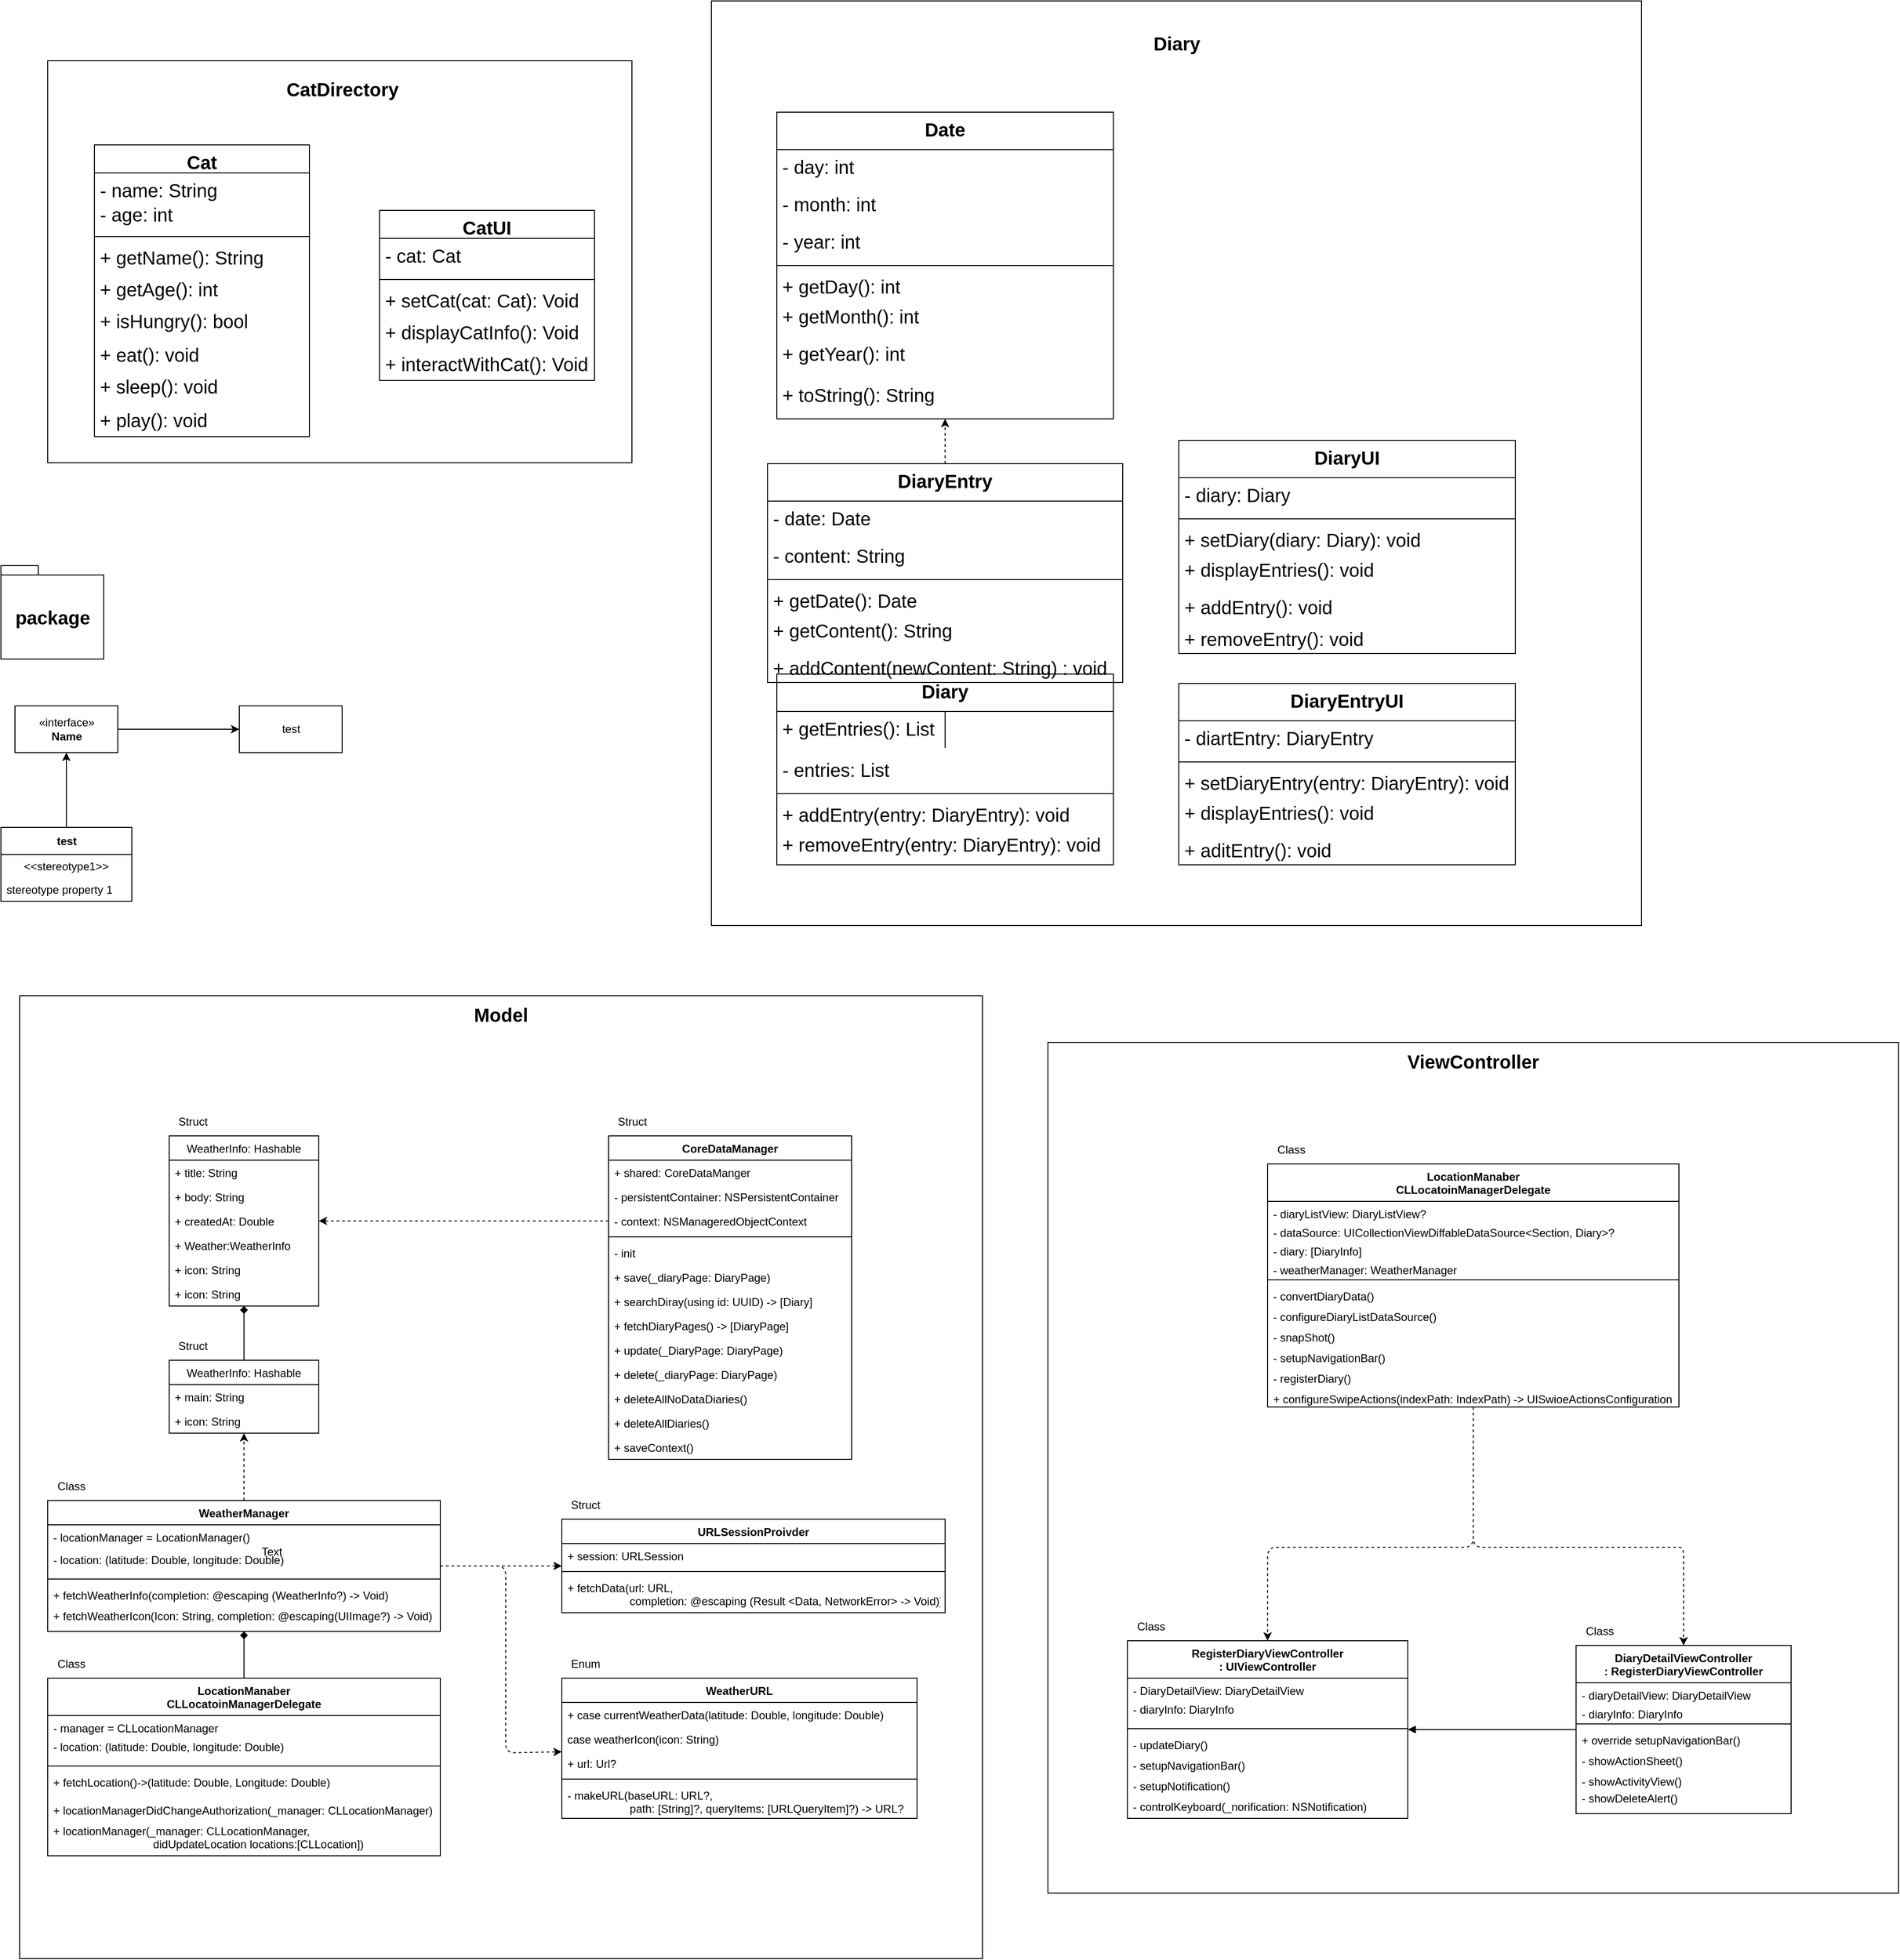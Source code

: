 <mxfile>
    <diagram id="iOxjJp5X3Sz12MZ-F4bf" name="Page-1">
        <mxGraphModel dx="2866" dy="2983" grid="1" gridSize="10" guides="1" tooltips="1" connect="1" arrows="1" fold="1" page="1" pageScale="1" pageWidth="850" pageHeight="1100" math="0" shadow="0">
            <root>
                <mxCell id="0"/>
                <mxCell id="1" parent="0"/>
                <mxCell id="13" style="edgeStyle=none;html=1;entryX=0.5;entryY=1;entryDx=0;entryDy=0;" parent="1" source="2" target="12" edge="1">
                    <mxGeometry relative="1" as="geometry"/>
                </mxCell>
                <mxCell id="2" value="test" style="swimlane;fontStyle=1;align=center;verticalAlign=middle;childLayout=stackLayout;horizontal=1;startSize=29;horizontalStack=0;resizeParent=1;resizeParentMax=0;resizeLast=0;collapsible=0;marginBottom=0;html=1;" parent="1" vertex="1">
                    <mxGeometry x="40" y="-160" width="140" height="79" as="geometry"/>
                </mxCell>
                <mxCell id="3" value="&amp;lt;&amp;lt;stereotype1&amp;gt;&amp;gt;" style="text;html=1;strokeColor=none;fillColor=none;align=center;verticalAlign=middle;spacingLeft=4;spacingRight=4;overflow=hidden;rotatable=0;points=[[0,0.5],[1,0.5]];portConstraint=eastwest;" parent="2" vertex="1">
                    <mxGeometry y="29" width="140" height="25" as="geometry"/>
                </mxCell>
                <mxCell id="4" value="stereotype property 1" style="text;html=1;strokeColor=none;fillColor=none;align=left;verticalAlign=middle;spacingLeft=4;spacingRight=4;overflow=hidden;rotatable=0;points=[[0,0.5],[1,0.5]];portConstraint=eastwest;" parent="2" vertex="1">
                    <mxGeometry y="54" width="140" height="25" as="geometry"/>
                </mxCell>
                <mxCell id="6" value="test" style="html=1;" parent="1" vertex="1">
                    <mxGeometry x="295" y="-290" width="110" height="50" as="geometry"/>
                </mxCell>
                <mxCell id="16" style="edgeStyle=none;html=1;" parent="1" source="12" target="6" edge="1">
                    <mxGeometry relative="1" as="geometry"/>
                </mxCell>
                <mxCell id="12" value="&amp;laquo;interface&amp;raquo;&lt;br&gt;&lt;b&gt;Name&lt;/b&gt;" style="html=1;" parent="1" vertex="1">
                    <mxGeometry x="55" y="-290" width="110" height="50" as="geometry"/>
                </mxCell>
                <mxCell id="154" value="package" style="shape=folder;fontStyle=1;spacingTop=10;tabWidth=40;tabHeight=10;tabPosition=left;html=1;fontSize=20;" vertex="1" parent="1">
                    <mxGeometry x="40" y="-440" width="110" height="100" as="geometry"/>
                </mxCell>
                <mxCell id="197" value="" style="group" vertex="1" connectable="0" parent="1">
                    <mxGeometry x="90" y="-980" width="625" height="430" as="geometry"/>
                </mxCell>
                <mxCell id="151" value="" style="rounded=0;whiteSpace=wrap;html=1;" vertex="1" parent="197">
                    <mxGeometry width="625" height="430" as="geometry"/>
                </mxCell>
                <mxCell id="130" value="Cat" style="swimlane;fontStyle=1;align=center;verticalAlign=top;childLayout=stackLayout;horizontal=1;startSize=30;horizontalStack=0;resizeParent=1;resizeParentMax=0;resizeLast=0;collapsible=1;marginBottom=0;fontSize=20;" parent="197" vertex="1">
                    <mxGeometry x="50" y="90" width="230" height="312" as="geometry"/>
                </mxCell>
                <mxCell id="131" value="- name: String" style="text;strokeColor=none;fillColor=none;align=left;verticalAlign=top;spacingLeft=4;spacingRight=4;overflow=hidden;rotatable=0;points=[[0,0.5],[1,0.5]];portConstraint=eastwest;fontSize=20;" parent="130" vertex="1">
                    <mxGeometry y="30" width="230" height="26" as="geometry"/>
                </mxCell>
                <mxCell id="134" value="- age: int" style="text;strokeColor=none;fillColor=none;align=left;verticalAlign=top;spacingLeft=4;spacingRight=4;overflow=hidden;rotatable=0;points=[[0,0.5],[1,0.5]];portConstraint=eastwest;fontSize=20;" parent="130" vertex="1">
                    <mxGeometry y="56" width="230" height="38" as="geometry"/>
                </mxCell>
                <mxCell id="132" value="" style="line;strokeWidth=1;fillColor=none;align=left;verticalAlign=middle;spacingTop=-1;spacingLeft=3;spacingRight=3;rotatable=0;labelPosition=right;points=[];portConstraint=eastwest;strokeColor=inherit;fontSize=20;" parent="130" vertex="1">
                    <mxGeometry y="94" width="230" height="8" as="geometry"/>
                </mxCell>
                <mxCell id="138" value="+ getName(): String" style="text;strokeColor=none;fillColor=none;align=left;verticalAlign=top;spacingLeft=4;spacingRight=4;overflow=hidden;rotatable=0;points=[[0,0.5],[1,0.5]];portConstraint=eastwest;fontSize=20;" vertex="1" parent="130">
                    <mxGeometry y="102" width="230" height="34" as="geometry"/>
                </mxCell>
                <mxCell id="137" value="+ getAge(): int" style="text;strokeColor=none;fillColor=none;align=left;verticalAlign=top;spacingLeft=4;spacingRight=4;overflow=hidden;rotatable=0;points=[[0,0.5],[1,0.5]];portConstraint=eastwest;fontSize=20;" vertex="1" parent="130">
                    <mxGeometry y="136" width="230" height="34" as="geometry"/>
                </mxCell>
                <mxCell id="136" value="+ isHungry(): bool" style="text;strokeColor=none;fillColor=none;align=left;verticalAlign=top;spacingLeft=4;spacingRight=4;overflow=hidden;rotatable=0;points=[[0,0.5],[1,0.5]];portConstraint=eastwest;fontSize=20;" parent="130" vertex="1">
                    <mxGeometry y="170" width="230" height="36" as="geometry"/>
                </mxCell>
                <mxCell id="133" value="+ eat(): void" style="text;strokeColor=none;fillColor=none;align=left;verticalAlign=top;spacingLeft=4;spacingRight=4;overflow=hidden;rotatable=0;points=[[0,0.5],[1,0.5]];portConstraint=eastwest;fontSize=20;" parent="130" vertex="1">
                    <mxGeometry y="206" width="230" height="34" as="geometry"/>
                </mxCell>
                <mxCell id="140" value="+ sleep(): void" style="text;strokeColor=none;fillColor=none;align=left;verticalAlign=top;spacingLeft=4;spacingRight=4;overflow=hidden;rotatable=0;points=[[0,0.5],[1,0.5]];portConstraint=eastwest;fontSize=20;" vertex="1" parent="130">
                    <mxGeometry y="240" width="230" height="36" as="geometry"/>
                </mxCell>
                <mxCell id="139" value="+ play(): void" style="text;strokeColor=none;fillColor=none;align=left;verticalAlign=top;spacingLeft=4;spacingRight=4;overflow=hidden;rotatable=0;points=[[0,0.5],[1,0.5]];portConstraint=eastwest;fontSize=20;" vertex="1" parent="130">
                    <mxGeometry y="276" width="230" height="36" as="geometry"/>
                </mxCell>
                <mxCell id="141" value="CatUI" style="swimlane;fontStyle=1;align=center;verticalAlign=top;childLayout=stackLayout;horizontal=1;startSize=30;horizontalStack=0;resizeParent=1;resizeParentMax=0;resizeLast=0;collapsible=1;marginBottom=0;fontSize=20;" vertex="1" parent="197">
                    <mxGeometry x="355" y="160" width="230" height="182" as="geometry"/>
                </mxCell>
                <mxCell id="142" value="- cat: Cat" style="text;strokeColor=none;fillColor=none;align=left;verticalAlign=top;spacingLeft=4;spacingRight=4;overflow=hidden;rotatable=0;points=[[0,0.5],[1,0.5]];portConstraint=eastwest;fontSize=20;" vertex="1" parent="141">
                    <mxGeometry y="30" width="230" height="40" as="geometry"/>
                </mxCell>
                <mxCell id="144" value="" style="line;strokeWidth=1;fillColor=none;align=left;verticalAlign=middle;spacingTop=-1;spacingLeft=3;spacingRight=3;rotatable=0;labelPosition=right;points=[];portConstraint=eastwest;strokeColor=inherit;fontSize=20;" vertex="1" parent="141">
                    <mxGeometry y="70" width="230" height="8" as="geometry"/>
                </mxCell>
                <mxCell id="145" value="+ setCat(cat: Cat): Void" style="text;strokeColor=none;fillColor=none;align=left;verticalAlign=top;spacingLeft=4;spacingRight=4;overflow=hidden;rotatable=0;points=[[0,0.5],[1,0.5]];portConstraint=eastwest;fontSize=20;" vertex="1" parent="141">
                    <mxGeometry y="78" width="230" height="34" as="geometry"/>
                </mxCell>
                <mxCell id="146" value="+ displayCatInfo(): Void" style="text;strokeColor=none;fillColor=none;align=left;verticalAlign=top;spacingLeft=4;spacingRight=4;overflow=hidden;rotatable=0;points=[[0,0.5],[1,0.5]];portConstraint=eastwest;fontSize=20;" vertex="1" parent="141">
                    <mxGeometry y="112" width="230" height="34" as="geometry"/>
                </mxCell>
                <mxCell id="147" value="+ interactWithCat(): Void" style="text;strokeColor=none;fillColor=none;align=left;verticalAlign=top;spacingLeft=4;spacingRight=4;overflow=hidden;rotatable=0;points=[[0,0.5],[1,0.5]];portConstraint=eastwest;fontSize=20;" vertex="1" parent="141">
                    <mxGeometry y="146" width="230" height="36" as="geometry"/>
                </mxCell>
                <mxCell id="152" value="CatDirectory" style="text;html=1;strokeColor=none;fillColor=none;align=center;verticalAlign=middle;whiteSpace=wrap;rounded=0;fontSize=20;fontStyle=1" vertex="1" parent="197">
                    <mxGeometry x="248.75" y="10" width="132.5" height="40" as="geometry"/>
                </mxCell>
                <mxCell id="198" value="" style="group" vertex="1" connectable="0" parent="1">
                    <mxGeometry x="800" y="-1044" width="995" height="989" as="geometry"/>
                </mxCell>
                <mxCell id="153" value="" style="rounded=0;whiteSpace=wrap;html=1;fontSize=20;" vertex="1" parent="198">
                    <mxGeometry width="995" height="989" as="geometry"/>
                </mxCell>
                <mxCell id="194" style="edgeStyle=none;html=1;fontSize=20;endArrow=diamondThin;endFill=1;" edge="1" parent="198" target="161">
                    <mxGeometry relative="1" as="geometry">
                        <mxPoint x="250" y="799" as="sourcePoint"/>
                    </mxGeometry>
                </mxCell>
                <mxCell id="155" value="Diary" style="swimlane;fontStyle=1;align=center;verticalAlign=top;childLayout=stackLayout;horizontal=1;startSize=40;horizontalStack=0;resizeParent=1;resizeParentMax=0;resizeLast=0;collapsible=1;marginBottom=0;fontSize=20;" vertex="1" parent="198">
                    <mxGeometry x="70" y="720" width="360" height="204" as="geometry"/>
                </mxCell>
                <mxCell id="158" value="+ getEntries(): List" style="text;strokeColor=none;fillColor=none;align=left;verticalAlign=top;spacingLeft=4;spacingRight=4;overflow=hidden;rotatable=0;points=[[0,0.5],[1,0.5]];portConstraint=eastwest;fontSize=20;" vertex="1" parent="155">
                    <mxGeometry y="40" width="360" height="44" as="geometry"/>
                </mxCell>
                <mxCell id="156" value="- entries: List" style="text;strokeColor=none;fillColor=none;align=left;verticalAlign=top;spacingLeft=4;spacingRight=4;overflow=hidden;rotatable=0;points=[[0,0.5],[1,0.5]];portConstraint=eastwest;fontSize=20;" vertex="1" parent="155">
                    <mxGeometry y="84" width="360" height="40" as="geometry"/>
                </mxCell>
                <mxCell id="157" value="" style="line;strokeWidth=1;fillColor=none;align=left;verticalAlign=middle;spacingTop=-1;spacingLeft=3;spacingRight=3;rotatable=0;labelPosition=right;points=[];portConstraint=eastwest;strokeColor=inherit;fontSize=20;" vertex="1" parent="155">
                    <mxGeometry y="124" width="360" height="8" as="geometry"/>
                </mxCell>
                <mxCell id="160" value="+ addEntry(entry: DiaryEntry): void" style="text;strokeColor=none;fillColor=none;align=left;verticalAlign=top;spacingLeft=4;spacingRight=4;overflow=hidden;rotatable=0;points=[[0,0.5],[1,0.5]];portConstraint=eastwest;fontSize=20;" vertex="1" parent="155">
                    <mxGeometry y="132" width="360" height="32" as="geometry"/>
                </mxCell>
                <mxCell id="159" value="+ removeEntry(entry: DiaryEntry): void" style="text;strokeColor=none;fillColor=none;align=left;verticalAlign=top;spacingLeft=4;spacingRight=4;overflow=hidden;rotatable=0;points=[[0,0.5],[1,0.5]];portConstraint=eastwest;fontSize=20;" vertex="1" parent="155">
                    <mxGeometry y="164" width="360" height="40" as="geometry"/>
                </mxCell>
                <mxCell id="161" value="DiaryEntry" style="swimlane;fontStyle=1;align=center;verticalAlign=top;childLayout=stackLayout;horizontal=1;startSize=40;horizontalStack=0;resizeParent=1;resizeParentMax=0;resizeLast=0;collapsible=1;marginBottom=0;fontSize=20;" vertex="1" parent="198">
                    <mxGeometry x="60" y="495" width="380" height="234" as="geometry"/>
                </mxCell>
                <mxCell id="162" value="- date: Date" style="text;strokeColor=none;fillColor=none;align=left;verticalAlign=top;spacingLeft=4;spacingRight=4;overflow=hidden;rotatable=0;points=[[0,0.5],[1,0.5]];portConstraint=eastwest;fontSize=20;" vertex="1" parent="161">
                    <mxGeometry y="40" width="380" height="40" as="geometry"/>
                </mxCell>
                <mxCell id="167" value="- content: String" style="text;strokeColor=none;fillColor=none;align=left;verticalAlign=top;spacingLeft=4;spacingRight=4;overflow=hidden;rotatable=0;points=[[0,0.5],[1,0.5]];portConstraint=eastwest;fontSize=20;" vertex="1" parent="161">
                    <mxGeometry y="80" width="380" height="40" as="geometry"/>
                </mxCell>
                <mxCell id="163" value="" style="line;strokeWidth=1;fillColor=none;align=left;verticalAlign=middle;spacingTop=-1;spacingLeft=3;spacingRight=3;rotatable=0;labelPosition=right;points=[];portConstraint=eastwest;strokeColor=inherit;fontSize=20;" vertex="1" parent="161">
                    <mxGeometry y="120" width="380" height="8" as="geometry"/>
                </mxCell>
                <mxCell id="164" value="+ getDate(): Date" style="text;strokeColor=none;fillColor=none;align=left;verticalAlign=top;spacingLeft=4;spacingRight=4;overflow=hidden;rotatable=0;points=[[0,0.5],[1,0.5]];portConstraint=eastwest;fontSize=20;" vertex="1" parent="161">
                    <mxGeometry y="128" width="380" height="32" as="geometry"/>
                </mxCell>
                <mxCell id="165" value="+ getContent(): String" style="text;strokeColor=none;fillColor=none;align=left;verticalAlign=top;spacingLeft=4;spacingRight=4;overflow=hidden;rotatable=0;points=[[0,0.5],[1,0.5]];portConstraint=eastwest;fontSize=20;" vertex="1" parent="161">
                    <mxGeometry y="160" width="380" height="40" as="geometry"/>
                </mxCell>
                <mxCell id="166" value="+ addContent(newContent: String) : void" style="text;strokeColor=none;fillColor=none;align=left;verticalAlign=top;spacingLeft=4;spacingRight=4;overflow=hidden;rotatable=0;points=[[0,0.5],[1,0.5]];portConstraint=eastwest;fontSize=20;" vertex="1" parent="161">
                    <mxGeometry y="200" width="380" height="34" as="geometry"/>
                </mxCell>
                <mxCell id="168" value="DiaryUI" style="swimlane;fontStyle=1;align=center;verticalAlign=top;childLayout=stackLayout;horizontal=1;startSize=40;horizontalStack=0;resizeParent=1;resizeParentMax=0;resizeLast=0;collapsible=1;marginBottom=0;fontSize=20;" vertex="1" parent="198">
                    <mxGeometry x="500" y="470" width="360" height="228" as="geometry"/>
                </mxCell>
                <mxCell id="169" value="- diary: Diary" style="text;strokeColor=none;fillColor=none;align=left;verticalAlign=top;spacingLeft=4;spacingRight=4;overflow=hidden;rotatable=0;points=[[0,0.5],[1,0.5]];portConstraint=eastwest;fontSize=20;" vertex="1" parent="168">
                    <mxGeometry y="40" width="360" height="40" as="geometry"/>
                </mxCell>
                <mxCell id="170" value="" style="line;strokeWidth=1;fillColor=none;align=left;verticalAlign=middle;spacingTop=-1;spacingLeft=3;spacingRight=3;rotatable=0;labelPosition=right;points=[];portConstraint=eastwest;strokeColor=inherit;fontSize=20;" vertex="1" parent="168">
                    <mxGeometry y="80" width="360" height="8" as="geometry"/>
                </mxCell>
                <mxCell id="171" value="+ setDiary(diary: Diary): void" style="text;strokeColor=none;fillColor=none;align=left;verticalAlign=top;spacingLeft=4;spacingRight=4;overflow=hidden;rotatable=0;points=[[0,0.5],[1,0.5]];portConstraint=eastwest;fontSize=20;" vertex="1" parent="168">
                    <mxGeometry y="88" width="360" height="32" as="geometry"/>
                </mxCell>
                <mxCell id="172" value="+ displayEntries(): void" style="text;strokeColor=none;fillColor=none;align=left;verticalAlign=top;spacingLeft=4;spacingRight=4;overflow=hidden;rotatable=0;points=[[0,0.5],[1,0.5]];portConstraint=eastwest;fontSize=20;" vertex="1" parent="168">
                    <mxGeometry y="120" width="360" height="40" as="geometry"/>
                </mxCell>
                <mxCell id="173" value="+ addEntry(): void" style="text;strokeColor=none;fillColor=none;align=left;verticalAlign=top;spacingLeft=4;spacingRight=4;overflow=hidden;rotatable=0;points=[[0,0.5],[1,0.5]];portConstraint=eastwest;fontSize=20;" vertex="1" parent="168">
                    <mxGeometry y="160" width="360" height="34" as="geometry"/>
                </mxCell>
                <mxCell id="175" value="+ removeEntry(): void" style="text;strokeColor=none;fillColor=none;align=left;verticalAlign=top;spacingLeft=4;spacingRight=4;overflow=hidden;rotatable=0;points=[[0,0.5],[1,0.5]];portConstraint=eastwest;fontSize=20;" vertex="1" parent="168">
                    <mxGeometry y="194" width="360" height="34" as="geometry"/>
                </mxCell>
                <mxCell id="176" value="DiaryEntryUI" style="swimlane;fontStyle=1;align=center;verticalAlign=top;childLayout=stackLayout;horizontal=1;startSize=40;horizontalStack=0;resizeParent=1;resizeParentMax=0;resizeLast=0;collapsible=1;marginBottom=0;fontSize=20;" vertex="1" parent="198">
                    <mxGeometry x="500" y="730" width="360" height="194" as="geometry"/>
                </mxCell>
                <mxCell id="177" value="- diartEntry: DiaryEntry" style="text;strokeColor=none;fillColor=none;align=left;verticalAlign=top;spacingLeft=4;spacingRight=4;overflow=hidden;rotatable=0;points=[[0,0.5],[1,0.5]];portConstraint=eastwest;fontSize=20;" vertex="1" parent="176">
                    <mxGeometry y="40" width="360" height="40" as="geometry"/>
                </mxCell>
                <mxCell id="178" value="" style="line;strokeWidth=1;fillColor=none;align=left;verticalAlign=middle;spacingTop=-1;spacingLeft=3;spacingRight=3;rotatable=0;labelPosition=right;points=[];portConstraint=eastwest;strokeColor=inherit;fontSize=20;" vertex="1" parent="176">
                    <mxGeometry y="80" width="360" height="8" as="geometry"/>
                </mxCell>
                <mxCell id="179" value="+ setDiaryEntry(entry: DiaryEntry): void" style="text;strokeColor=none;fillColor=none;align=left;verticalAlign=top;spacingLeft=4;spacingRight=4;overflow=hidden;rotatable=0;points=[[0,0.5],[1,0.5]];portConstraint=eastwest;fontSize=20;" vertex="1" parent="176">
                    <mxGeometry y="88" width="360" height="32" as="geometry"/>
                </mxCell>
                <mxCell id="180" value="+ displayEntries(): void" style="text;strokeColor=none;fillColor=none;align=left;verticalAlign=top;spacingLeft=4;spacingRight=4;overflow=hidden;rotatable=0;points=[[0,0.5],[1,0.5]];portConstraint=eastwest;fontSize=20;" vertex="1" parent="176">
                    <mxGeometry y="120" width="360" height="40" as="geometry"/>
                </mxCell>
                <mxCell id="181" value="+ aditEntry(): void" style="text;strokeColor=none;fillColor=none;align=left;verticalAlign=top;spacingLeft=4;spacingRight=4;overflow=hidden;rotatable=0;points=[[0,0.5],[1,0.5]];portConstraint=eastwest;fontSize=20;" vertex="1" parent="176">
                    <mxGeometry y="160" width="360" height="34" as="geometry"/>
                </mxCell>
                <mxCell id="183" value="Date" style="swimlane;fontStyle=1;align=center;verticalAlign=top;childLayout=stackLayout;horizontal=1;startSize=40;horizontalStack=0;resizeParent=1;resizeParentMax=0;resizeLast=0;collapsible=1;marginBottom=0;fontSize=20;" vertex="1" parent="198">
                    <mxGeometry x="70" y="119" width="360" height="328" as="geometry"/>
                </mxCell>
                <mxCell id="190" value="- day: int" style="text;strokeColor=none;fillColor=none;align=left;verticalAlign=top;spacingLeft=4;spacingRight=4;overflow=hidden;rotatable=0;points=[[0,0.5],[1,0.5]];portConstraint=eastwest;fontSize=20;" vertex="1" parent="183">
                    <mxGeometry y="40" width="360" height="40" as="geometry"/>
                </mxCell>
                <mxCell id="189" value="- month: int" style="text;strokeColor=none;fillColor=none;align=left;verticalAlign=top;spacingLeft=4;spacingRight=4;overflow=hidden;rotatable=0;points=[[0,0.5],[1,0.5]];portConstraint=eastwest;fontSize=20;" vertex="1" parent="183">
                    <mxGeometry y="80" width="360" height="40" as="geometry"/>
                </mxCell>
                <mxCell id="184" value="- year: int" style="text;strokeColor=none;fillColor=none;align=left;verticalAlign=top;spacingLeft=4;spacingRight=4;overflow=hidden;rotatable=0;points=[[0,0.5],[1,0.5]];portConstraint=eastwest;fontSize=20;" vertex="1" parent="183">
                    <mxGeometry y="120" width="360" height="40" as="geometry"/>
                </mxCell>
                <mxCell id="185" value="" style="line;strokeWidth=1;fillColor=none;align=left;verticalAlign=middle;spacingTop=-1;spacingLeft=3;spacingRight=3;rotatable=0;labelPosition=right;points=[];portConstraint=eastwest;strokeColor=inherit;fontSize=20;" vertex="1" parent="183">
                    <mxGeometry y="160" width="360" height="8" as="geometry"/>
                </mxCell>
                <mxCell id="186" value="+ getDay(): int" style="text;strokeColor=none;fillColor=none;align=left;verticalAlign=top;spacingLeft=4;spacingRight=4;overflow=hidden;rotatable=0;points=[[0,0.5],[1,0.5]];portConstraint=eastwest;fontSize=20;" vertex="1" parent="183">
                    <mxGeometry y="168" width="360" height="32" as="geometry"/>
                </mxCell>
                <mxCell id="187" value="+ getMonth(): int" style="text;strokeColor=none;fillColor=none;align=left;verticalAlign=top;spacingLeft=4;spacingRight=4;overflow=hidden;rotatable=0;points=[[0,0.5],[1,0.5]];portConstraint=eastwest;fontSize=20;" vertex="1" parent="183">
                    <mxGeometry y="200" width="360" height="40" as="geometry"/>
                </mxCell>
                <mxCell id="188" value="+ getYear(): int" style="text;strokeColor=none;fillColor=none;align=left;verticalAlign=top;spacingLeft=4;spacingRight=4;overflow=hidden;rotatable=0;points=[[0,0.5],[1,0.5]];portConstraint=eastwest;fontSize=20;" vertex="1" parent="183">
                    <mxGeometry y="240" width="360" height="44" as="geometry"/>
                </mxCell>
                <mxCell id="191" value="+ toString(): String" style="text;strokeColor=none;fillColor=none;align=left;verticalAlign=top;spacingLeft=4;spacingRight=4;overflow=hidden;rotatable=0;points=[[0,0.5],[1,0.5]];portConstraint=eastwest;fontSize=20;" vertex="1" parent="183">
                    <mxGeometry y="284" width="360" height="44" as="geometry"/>
                </mxCell>
                <mxCell id="195" style="edgeStyle=none;html=1;fontSize=20;dashed=1;" edge="1" parent="198" source="161" target="183">
                    <mxGeometry relative="1" as="geometry"/>
                </mxCell>
                <mxCell id="196" value="Diary" style="text;html=1;strokeColor=none;fillColor=none;align=center;verticalAlign=middle;whiteSpace=wrap;rounded=0;fontSize=20;fontStyle=1" vertex="1" parent="198">
                    <mxGeometry x="467.5" y="30" width="60" height="30" as="geometry"/>
                </mxCell>
                <mxCell id="199" value="" style="group" vertex="1" connectable="0" parent="1">
                    <mxGeometry x="1160" y="70" width="910" height="910" as="geometry"/>
                </mxCell>
                <mxCell id="128" value="" style="whiteSpace=wrap;html=1;aspect=fixed;fontSize=20;" parent="199" vertex="1">
                    <mxGeometry width="910" height="910" as="geometry"/>
                </mxCell>
                <mxCell id="84" value="LocationManaber&#10;CLLocatoinManagerDelegate" style="swimlane;fontStyle=1;align=center;verticalAlign=top;childLayout=stackLayout;horizontal=1;startSize=40;horizontalStack=0;resizeParent=1;resizeParentMax=0;resizeLast=0;collapsible=1;marginBottom=0;" parent="199" vertex="1">
                    <mxGeometry x="235" y="130" width="440" height="260" as="geometry"/>
                </mxCell>
                <mxCell id="85" value="- diaryListView: DiaryListView?" style="text;strokeColor=none;fillColor=none;align=left;verticalAlign=top;spacingLeft=4;spacingRight=4;overflow=hidden;rotatable=0;points=[[0,0.5],[1,0.5]];portConstraint=eastwest;" parent="84" vertex="1">
                    <mxGeometry y="40" width="440" height="20" as="geometry"/>
                </mxCell>
                <mxCell id="86" value="- dataSource: UICollectionViewDiffableDataSource&lt;Section, Diary&gt;?" style="text;strokeColor=none;fillColor=none;align=left;verticalAlign=top;spacingLeft=4;spacingRight=4;overflow=hidden;rotatable=0;points=[[0,0.5],[1,0.5]];portConstraint=eastwest;" parent="84" vertex="1">
                    <mxGeometry y="60" width="440" height="20" as="geometry"/>
                </mxCell>
                <mxCell id="91" value="- diary: [DiaryInfo]" style="text;strokeColor=none;fillColor=none;align=left;verticalAlign=top;spacingLeft=4;spacingRight=4;overflow=hidden;rotatable=0;points=[[0,0.5],[1,0.5]];portConstraint=eastwest;" parent="84" vertex="1">
                    <mxGeometry y="80" width="440" height="20" as="geometry"/>
                </mxCell>
                <mxCell id="92" value="- weatherManager: WeatherManager" style="text;strokeColor=none;fillColor=none;align=left;verticalAlign=top;spacingLeft=4;spacingRight=4;overflow=hidden;rotatable=0;points=[[0,0.5],[1,0.5]];portConstraint=eastwest;" parent="84" vertex="1">
                    <mxGeometry y="100" width="440" height="20" as="geometry"/>
                </mxCell>
                <mxCell id="87" value="" style="line;strokeWidth=1;fillColor=none;align=left;verticalAlign=middle;spacingTop=-1;spacingLeft=3;spacingRight=3;rotatable=0;labelPosition=right;points=[];portConstraint=eastwest;strokeColor=inherit;" parent="84" vertex="1">
                    <mxGeometry y="120" width="440" height="8" as="geometry"/>
                </mxCell>
                <mxCell id="88" value="- convertDiaryData()" style="text;strokeColor=none;fillColor=none;align=left;verticalAlign=top;spacingLeft=4;spacingRight=4;overflow=hidden;rotatable=0;points=[[0,0.5],[1,0.5]];portConstraint=eastwest;" parent="84" vertex="1">
                    <mxGeometry y="128" width="440" height="22" as="geometry"/>
                </mxCell>
                <mxCell id="93" value="- configureDiaryListDataSource()" style="text;strokeColor=none;fillColor=none;align=left;verticalAlign=top;spacingLeft=4;spacingRight=4;overflow=hidden;rotatable=0;points=[[0,0.5],[1,0.5]];portConstraint=eastwest;" parent="84" vertex="1">
                    <mxGeometry y="150" width="440" height="22" as="geometry"/>
                </mxCell>
                <mxCell id="95" value="- snapShot()" style="text;strokeColor=none;fillColor=none;align=left;verticalAlign=top;spacingLeft=4;spacingRight=4;overflow=hidden;rotatable=0;points=[[0,0.5],[1,0.5]];portConstraint=eastwest;" parent="84" vertex="1">
                    <mxGeometry y="172" width="440" height="22" as="geometry"/>
                </mxCell>
                <mxCell id="96" value="- setupNavigationBar()" style="text;strokeColor=none;fillColor=none;align=left;verticalAlign=top;spacingLeft=4;spacingRight=4;overflow=hidden;rotatable=0;points=[[0,0.5],[1,0.5]];portConstraint=eastwest;" parent="84" vertex="1">
                    <mxGeometry y="194" width="440" height="22" as="geometry"/>
                </mxCell>
                <mxCell id="94" value="- registerDiary()" style="text;strokeColor=none;fillColor=none;align=left;verticalAlign=top;spacingLeft=4;spacingRight=4;overflow=hidden;rotatable=0;points=[[0,0.5],[1,0.5]];portConstraint=eastwest;" parent="84" vertex="1">
                    <mxGeometry y="216" width="440" height="22" as="geometry"/>
                </mxCell>
                <mxCell id="90" value="+ configureSwipeActions(indexPath: IndexPath) -&gt; UISwioeActionsConfiguration" style="text;strokeColor=none;fillColor=none;align=left;verticalAlign=top;spacingLeft=4;spacingRight=4;overflow=hidden;rotatable=0;points=[[0,0.5],[1,0.5]];portConstraint=eastwest;" parent="84" vertex="1">
                    <mxGeometry y="238" width="440" height="22" as="geometry"/>
                </mxCell>
                <mxCell id="97" value="DiaryDetailViewController&#10;: RegisterDiaryViewController" style="swimlane;fontStyle=1;align=center;verticalAlign=top;childLayout=stackLayout;horizontal=1;startSize=40;horizontalStack=0;resizeParent=1;resizeParentMax=0;resizeLast=0;collapsible=1;marginBottom=0;" parent="199" vertex="1">
                    <mxGeometry x="565" y="645" width="230" height="180" as="geometry"/>
                </mxCell>
                <mxCell id="98" value="- diaryDetailView: DiaryDetailView" style="text;strokeColor=none;fillColor=none;align=left;verticalAlign=top;spacingLeft=4;spacingRight=4;overflow=hidden;rotatable=0;points=[[0,0.5],[1,0.5]];portConstraint=eastwest;" parent="97" vertex="1">
                    <mxGeometry y="40" width="230" height="20" as="geometry"/>
                </mxCell>
                <mxCell id="99" value="- diaryInfo: DiaryInfo" style="text;strokeColor=none;fillColor=none;align=left;verticalAlign=top;spacingLeft=4;spacingRight=4;overflow=hidden;rotatable=0;points=[[0,0.5],[1,0.5]];portConstraint=eastwest;" parent="97" vertex="1">
                    <mxGeometry y="60" width="230" height="20" as="geometry"/>
                </mxCell>
                <mxCell id="100" value="" style="line;strokeWidth=1;fillColor=none;align=left;verticalAlign=middle;spacingTop=-1;spacingLeft=3;spacingRight=3;rotatable=0;labelPosition=right;points=[];portConstraint=eastwest;strokeColor=inherit;" parent="97" vertex="1">
                    <mxGeometry y="80" width="230" height="8" as="geometry"/>
                </mxCell>
                <mxCell id="101" value="+ override setupNavigationBar()" style="text;strokeColor=none;fillColor=none;align=left;verticalAlign=top;spacingLeft=4;spacingRight=4;overflow=hidden;rotatable=0;points=[[0,0.5],[1,0.5]];portConstraint=eastwest;" parent="97" vertex="1">
                    <mxGeometry y="88" width="230" height="22" as="geometry"/>
                </mxCell>
                <mxCell id="102" value="- showActionSheet()" style="text;strokeColor=none;fillColor=none;align=left;verticalAlign=top;spacingLeft=4;spacingRight=4;overflow=hidden;rotatable=0;points=[[0,0.5],[1,0.5]];portConstraint=eastwest;" parent="97" vertex="1">
                    <mxGeometry y="110" width="230" height="22" as="geometry"/>
                </mxCell>
                <mxCell id="103" value="- showActivityView()" style="text;strokeColor=none;fillColor=none;align=left;verticalAlign=top;spacingLeft=4;spacingRight=4;overflow=hidden;rotatable=0;points=[[0,0.5],[1,0.5]];portConstraint=eastwest;" parent="97" vertex="1">
                    <mxGeometry y="132" width="230" height="18" as="geometry"/>
                </mxCell>
                <mxCell id="117" value="- showDeleteAlert()" style="text;strokeColor=none;fillColor=none;align=left;verticalAlign=top;spacingLeft=4;spacingRight=4;overflow=hidden;rotatable=0;points=[[0,0.5],[1,0.5]];portConstraint=eastwest;" parent="97" vertex="1">
                    <mxGeometry y="150" width="230" height="30" as="geometry"/>
                </mxCell>
                <mxCell id="112" style="edgeStyle=none;html=1;dashed=1;endArrow=classic;endFill=1;" parent="199" source="84" target="97" edge="1">
                    <mxGeometry relative="1" as="geometry">
                        <Array as="points">
                            <mxPoint x="455" y="540"/>
                            <mxPoint x="665" y="540"/>
                            <mxPoint x="680" y="540"/>
                        </Array>
                    </mxGeometry>
                </mxCell>
                <mxCell id="104" value="RegisterDiaryViewController&#10;: UIViewController" style="swimlane;fontStyle=1;align=center;verticalAlign=top;childLayout=stackLayout;horizontal=1;startSize=40;horizontalStack=0;resizeParent=1;resizeParentMax=0;resizeLast=0;collapsible=1;marginBottom=0;" parent="199" vertex="1">
                    <mxGeometry x="85" y="640" width="300" height="190" as="geometry"/>
                </mxCell>
                <mxCell id="105" value="- DiaryDetailView: DiaryDetailView" style="text;strokeColor=none;fillColor=none;align=left;verticalAlign=top;spacingLeft=4;spacingRight=4;overflow=hidden;rotatable=0;points=[[0,0.5],[1,0.5]];portConstraint=eastwest;" parent="104" vertex="1">
                    <mxGeometry y="40" width="300" height="20" as="geometry"/>
                </mxCell>
                <mxCell id="106" value="- diaryInfo: DiaryInfo" style="text;strokeColor=none;fillColor=none;align=left;verticalAlign=top;spacingLeft=4;spacingRight=4;overflow=hidden;rotatable=0;points=[[0,0.5],[1,0.5]];portConstraint=eastwest;" parent="104" vertex="1">
                    <mxGeometry y="60" width="300" height="30" as="geometry"/>
                </mxCell>
                <mxCell id="107" value="" style="line;strokeWidth=1;fillColor=none;align=left;verticalAlign=middle;spacingTop=-1;spacingLeft=3;spacingRight=3;rotatable=0;labelPosition=right;points=[];portConstraint=eastwest;strokeColor=inherit;" parent="104" vertex="1">
                    <mxGeometry y="90" width="300" height="8" as="geometry"/>
                </mxCell>
                <mxCell id="108" value="- updateDiary()" style="text;strokeColor=none;fillColor=none;align=left;verticalAlign=top;spacingLeft=4;spacingRight=4;overflow=hidden;rotatable=0;points=[[0,0.5],[1,0.5]];portConstraint=eastwest;" parent="104" vertex="1">
                    <mxGeometry y="98" width="300" height="22" as="geometry"/>
                </mxCell>
                <mxCell id="115" value="- setupNavigationBar()" style="text;strokeColor=none;fillColor=none;align=left;verticalAlign=top;spacingLeft=4;spacingRight=4;overflow=hidden;rotatable=0;points=[[0,0.5],[1,0.5]];portConstraint=eastwest;" parent="104" vertex="1">
                    <mxGeometry y="120" width="300" height="22" as="geometry"/>
                </mxCell>
                <mxCell id="109" value="- setupNotification()" style="text;strokeColor=none;fillColor=none;align=left;verticalAlign=top;spacingLeft=4;spacingRight=4;overflow=hidden;rotatable=0;points=[[0,0.5],[1,0.5]];portConstraint=eastwest;" parent="104" vertex="1">
                    <mxGeometry y="142" width="300" height="22" as="geometry"/>
                </mxCell>
                <mxCell id="110" value="- controlKeyboard(_norification: NSNotification)" style="text;strokeColor=none;fillColor=none;align=left;verticalAlign=top;spacingLeft=4;spacingRight=4;overflow=hidden;rotatable=0;points=[[0,0.5],[1,0.5]];portConstraint=eastwest;" parent="104" vertex="1">
                    <mxGeometry y="164" width="300" height="26" as="geometry"/>
                </mxCell>
                <mxCell id="111" style="edgeStyle=none;html=1;dashed=1;endArrow=classic;endFill=1;" parent="199" source="84" target="104" edge="1">
                    <mxGeometry relative="1" as="geometry">
                        <Array as="points">
                            <mxPoint x="455" y="540"/>
                            <mxPoint x="235" y="540"/>
                        </Array>
                    </mxGeometry>
                </mxCell>
                <mxCell id="118" style="edgeStyle=none;html=1;endArrow=block;endFill=1;" parent="199" source="97" target="104" edge="1">
                    <mxGeometry relative="1" as="geometry"/>
                </mxCell>
                <mxCell id="119" value="Class" style="text;html=1;align=center;verticalAlign=middle;resizable=0;points=[];autosize=1;strokeColor=none;fillColor=none;" parent="199" vertex="1">
                    <mxGeometry x="235" y="100" width="50" height="30" as="geometry"/>
                </mxCell>
                <mxCell id="121" value="Class" style="text;html=1;align=center;verticalAlign=middle;resizable=0;points=[];autosize=1;strokeColor=none;fillColor=none;" parent="199" vertex="1">
                    <mxGeometry x="565" y="615" width="50" height="30" as="geometry"/>
                </mxCell>
                <mxCell id="122" value="Class" style="text;html=1;align=center;verticalAlign=middle;resizable=0;points=[];autosize=1;strokeColor=none;fillColor=none;" parent="199" vertex="1">
                    <mxGeometry x="85" y="610" width="50" height="30" as="geometry"/>
                </mxCell>
                <mxCell id="129" value="&lt;font style=&quot;font-size: 20px;&quot;&gt;&lt;b&gt;ViewController&lt;/b&gt;&lt;/font&gt;" style="text;html=1;strokeColor=none;fillColor=none;align=center;verticalAlign=middle;whiteSpace=wrap;rounded=0;" parent="199" vertex="1">
                    <mxGeometry x="350" y="5" width="210" height="30" as="geometry"/>
                </mxCell>
                <mxCell id="200" value="" style="group" vertex="1" connectable="0" parent="1">
                    <mxGeometry x="60" y="20" width="1030" height="1030" as="geometry"/>
                </mxCell>
                <mxCell id="123" value="" style="whiteSpace=wrap;html=1;aspect=fixed;" parent="200" vertex="1">
                    <mxGeometry width="1030" height="1030" as="geometry"/>
                </mxCell>
                <mxCell id="7" value="WeatherManager" style="swimlane;fontStyle=1;align=center;verticalAlign=top;childLayout=stackLayout;horizontal=1;startSize=26;horizontalStack=0;resizeParent=1;resizeParentMax=0;resizeLast=0;collapsible=1;marginBottom=0;" parent="200" vertex="1">
                    <mxGeometry x="30" y="540" width="420" height="140" as="geometry"/>
                </mxCell>
                <mxCell id="8" value="- locationManager = LocationManager()" style="text;strokeColor=none;fillColor=none;align=left;verticalAlign=top;spacingLeft=4;spacingRight=4;overflow=hidden;rotatable=0;points=[[0,0.5],[1,0.5]];portConstraint=eastwest;" parent="7" vertex="1">
                    <mxGeometry y="26" width="420" height="24" as="geometry"/>
                </mxCell>
                <mxCell id="27" value="- location: (latitude: Double, longitude: Double)" style="text;strokeColor=none;fillColor=none;align=left;verticalAlign=top;spacingLeft=4;spacingRight=4;overflow=hidden;rotatable=0;points=[[0,0.5],[1,0.5]];portConstraint=eastwest;" parent="7" vertex="1">
                    <mxGeometry y="50" width="420" height="30" as="geometry"/>
                </mxCell>
                <mxCell id="9" value="" style="line;strokeWidth=1;fillColor=none;align=left;verticalAlign=middle;spacingTop=-1;spacingLeft=3;spacingRight=3;rotatable=0;labelPosition=right;points=[];portConstraint=eastwest;strokeColor=inherit;" parent="7" vertex="1">
                    <mxGeometry y="80" width="420" height="8" as="geometry"/>
                </mxCell>
                <mxCell id="28" value="+ fetchWeatherInfo(completion: @escaping (WeatherInfo?) -&gt; Void)" style="text;strokeColor=none;fillColor=none;align=left;verticalAlign=top;spacingLeft=4;spacingRight=4;overflow=hidden;rotatable=0;points=[[0,0.5],[1,0.5]];portConstraint=eastwest;" parent="7" vertex="1">
                    <mxGeometry y="88" width="420" height="22" as="geometry"/>
                </mxCell>
                <mxCell id="10" value="+ fetchWeatherIcon(Icon: String, completion: @escaping(UIImage?) -&gt; Void)" style="text;strokeColor=none;fillColor=none;align=left;verticalAlign=top;spacingLeft=4;spacingRight=4;overflow=hidden;rotatable=0;points=[[0,0.5],[1,0.5]];portConstraint=eastwest;" parent="7" vertex="1">
                    <mxGeometry y="110" width="420" height="30" as="geometry"/>
                </mxCell>
                <mxCell id="22" value="" style="edgeStyle=none;html=1;endArrow=diamond;endFill=1;" parent="200" source="18" target="10" edge="1">
                    <mxGeometry relative="1" as="geometry"/>
                </mxCell>
                <mxCell id="18" value="LocationManaber&#10;CLLocatoinManagerDelegate" style="swimlane;fontStyle=1;align=center;verticalAlign=top;childLayout=stackLayout;horizontal=1;startSize=40;horizontalStack=0;resizeParent=1;resizeParentMax=0;resizeLast=0;collapsible=1;marginBottom=0;" parent="200" vertex="1">
                    <mxGeometry x="30" y="730" width="420" height="190" as="geometry"/>
                </mxCell>
                <mxCell id="19" value="- manager = CLLocationManager&#10;" style="text;strokeColor=none;fillColor=none;align=left;verticalAlign=top;spacingLeft=4;spacingRight=4;overflow=hidden;rotatable=0;points=[[0,0.5],[1,0.5]];portConstraint=eastwest;" parent="18" vertex="1">
                    <mxGeometry y="40" width="420" height="20" as="geometry"/>
                </mxCell>
                <mxCell id="29" value="- location: (latitude: Double, longitude: Double)" style="text;strokeColor=none;fillColor=none;align=left;verticalAlign=top;spacingLeft=4;spacingRight=4;overflow=hidden;rotatable=0;points=[[0,0.5],[1,0.5]];portConstraint=eastwest;" parent="18" vertex="1">
                    <mxGeometry y="60" width="420" height="30" as="geometry"/>
                </mxCell>
                <mxCell id="20" value="" style="line;strokeWidth=1;fillColor=none;align=left;verticalAlign=middle;spacingTop=-1;spacingLeft=3;spacingRight=3;rotatable=0;labelPosition=right;points=[];portConstraint=eastwest;strokeColor=inherit;" parent="18" vertex="1">
                    <mxGeometry y="90" width="420" height="8" as="geometry"/>
                </mxCell>
                <mxCell id="21" value="+ fetchLocation()-&gt;(latitude: Double, Longitude: Double)" style="text;strokeColor=none;fillColor=none;align=left;verticalAlign=top;spacingLeft=4;spacingRight=4;overflow=hidden;rotatable=0;points=[[0,0.5],[1,0.5]];portConstraint=eastwest;" parent="18" vertex="1">
                    <mxGeometry y="98" width="420" height="30" as="geometry"/>
                </mxCell>
                <mxCell id="30" value="+ locationManagerDidChangeAuthorization(_manager: CLLocationManager)" style="text;strokeColor=none;fillColor=none;align=left;verticalAlign=top;spacingLeft=4;spacingRight=4;overflow=hidden;rotatable=0;points=[[0,0.5],[1,0.5]];portConstraint=eastwest;" parent="18" vertex="1">
                    <mxGeometry y="128" width="420" height="22" as="geometry"/>
                </mxCell>
                <mxCell id="31" value="+ locationManager(_manager: CLLocationManager,&#10;                                didUpdateLocation locations:[CLLocation])" style="text;strokeColor=none;fillColor=none;align=left;verticalAlign=top;spacingLeft=4;spacingRight=4;overflow=hidden;rotatable=0;points=[[0,0.5],[1,0.5]];portConstraint=eastwest;" parent="18" vertex="1">
                    <mxGeometry y="150" width="420" height="40" as="geometry"/>
                </mxCell>
                <mxCell id="23" value="WeatherInfo: Hashable" style="swimlane;fontStyle=0;childLayout=stackLayout;horizontal=1;startSize=26;fillColor=none;horizontalStack=0;resizeParent=1;resizeParentMax=0;resizeLast=0;collapsible=1;marginBottom=0;" parent="200" vertex="1">
                    <mxGeometry x="160" y="390" width="160" height="78" as="geometry">
                        <mxRectangle x="160" y="540" width="160" height="30" as="alternateBounds"/>
                    </mxGeometry>
                </mxCell>
                <mxCell id="24" value="+ main: String" style="text;strokeColor=none;fillColor=none;align=left;verticalAlign=top;spacingLeft=4;spacingRight=4;overflow=hidden;rotatable=0;points=[[0,0.5],[1,0.5]];portConstraint=eastwest;" parent="23" vertex="1">
                    <mxGeometry y="26" width="160" height="26" as="geometry"/>
                </mxCell>
                <mxCell id="25" value="+ icon: String" style="text;strokeColor=none;fillColor=none;align=left;verticalAlign=top;spacingLeft=4;spacingRight=4;overflow=hidden;rotatable=0;points=[[0,0.5],[1,0.5]];portConstraint=eastwest;" parent="23" vertex="1">
                    <mxGeometry y="52" width="160" height="26" as="geometry"/>
                </mxCell>
                <mxCell id="33" value="" style="edgeStyle=none;html=1;dashed=1;" parent="200" source="7" target="25" edge="1">
                    <mxGeometry relative="1" as="geometry"/>
                </mxCell>
                <mxCell id="35" value="WeatherInfo: Hashable" style="swimlane;fontStyle=0;childLayout=stackLayout;horizontal=1;startSize=26;fillColor=none;horizontalStack=0;resizeParent=1;resizeParentMax=0;resizeLast=0;collapsible=1;marginBottom=0;" parent="200" vertex="1">
                    <mxGeometry x="160" y="150" width="160" height="182" as="geometry">
                        <mxRectangle x="160" y="540" width="160" height="30" as="alternateBounds"/>
                    </mxGeometry>
                </mxCell>
                <mxCell id="36" value="+ title: String" style="text;strokeColor=none;fillColor=none;align=left;verticalAlign=top;spacingLeft=4;spacingRight=4;overflow=hidden;rotatable=0;points=[[0,0.5],[1,0.5]];portConstraint=eastwest;" parent="35" vertex="1">
                    <mxGeometry y="26" width="160" height="26" as="geometry"/>
                </mxCell>
                <mxCell id="39" value="+ body: String" style="text;strokeColor=none;fillColor=none;align=left;verticalAlign=top;spacingLeft=4;spacingRight=4;overflow=hidden;rotatable=0;points=[[0,0.5],[1,0.5]];portConstraint=eastwest;" parent="35" vertex="1">
                    <mxGeometry y="52" width="160" height="26" as="geometry"/>
                </mxCell>
                <mxCell id="38" value="+ createdAt: Double" style="text;strokeColor=none;fillColor=none;align=left;verticalAlign=top;spacingLeft=4;spacingRight=4;overflow=hidden;rotatable=0;points=[[0,0.5],[1,0.5]];portConstraint=eastwest;" parent="35" vertex="1">
                    <mxGeometry y="78" width="160" height="26" as="geometry"/>
                </mxCell>
                <mxCell id="41" value="+ Weather:WeatherInfo" style="text;strokeColor=none;fillColor=none;align=left;verticalAlign=top;spacingLeft=4;spacingRight=4;overflow=hidden;rotatable=0;points=[[0,0.5],[1,0.5]];portConstraint=eastwest;" parent="35" vertex="1">
                    <mxGeometry y="104" width="160" height="26" as="geometry"/>
                </mxCell>
                <mxCell id="37" value="+ icon: String" style="text;strokeColor=none;fillColor=none;align=left;verticalAlign=top;spacingLeft=4;spacingRight=4;overflow=hidden;rotatable=0;points=[[0,0.5],[1,0.5]];portConstraint=eastwest;" parent="35" vertex="1">
                    <mxGeometry y="130" width="160" height="26" as="geometry"/>
                </mxCell>
                <mxCell id="40" value="+ icon: String" style="text;strokeColor=none;fillColor=none;align=left;verticalAlign=top;spacingLeft=4;spacingRight=4;overflow=hidden;rotatable=0;points=[[0,0.5],[1,0.5]];portConstraint=eastwest;" parent="35" vertex="1">
                    <mxGeometry y="156" width="160" height="26" as="geometry"/>
                </mxCell>
                <mxCell id="42" value="" style="edgeStyle=none;html=1;endArrow=diamond;endFill=1;" parent="200" source="23" target="40" edge="1">
                    <mxGeometry relative="1" as="geometry"/>
                </mxCell>
                <mxCell id="66" style="edgeStyle=none;html=1;endArrow=classic;endFill=1;dashed=1;exitX=0;exitY=0.5;exitDx=0;exitDy=0;" parent="200" source="51" target="35" edge="1">
                    <mxGeometry relative="1" as="geometry"/>
                </mxCell>
                <mxCell id="43" value="CoreDataManager" style="swimlane;fontStyle=1;align=center;verticalAlign=top;childLayout=stackLayout;horizontal=1;startSize=26;horizontalStack=0;resizeParent=1;resizeParentMax=0;resizeLast=0;collapsible=1;marginBottom=0;" parent="200" vertex="1">
                    <mxGeometry x="630" y="150" width="260" height="346" as="geometry"/>
                </mxCell>
                <mxCell id="44" value="+ shared: CoreDataManger" style="text;strokeColor=none;fillColor=none;align=left;verticalAlign=top;spacingLeft=4;spacingRight=4;overflow=hidden;rotatable=0;points=[[0,0.5],[1,0.5]];portConstraint=eastwest;" parent="43" vertex="1">
                    <mxGeometry y="26" width="260" height="26" as="geometry"/>
                </mxCell>
                <mxCell id="47" value="- persistentContainer: NSPersistentContainer" style="text;strokeColor=none;fillColor=none;align=left;verticalAlign=top;spacingLeft=4;spacingRight=4;overflow=hidden;rotatable=0;points=[[0,0.5],[1,0.5]];portConstraint=eastwest;" parent="43" vertex="1">
                    <mxGeometry y="52" width="260" height="26" as="geometry"/>
                </mxCell>
                <mxCell id="51" value="- context: NSManageredObjectContext" style="text;strokeColor=none;fillColor=none;align=left;verticalAlign=top;spacingLeft=4;spacingRight=4;overflow=hidden;rotatable=0;points=[[0,0.5],[1,0.5]];portConstraint=eastwest;" parent="43" vertex="1">
                    <mxGeometry y="78" width="260" height="26" as="geometry"/>
                </mxCell>
                <mxCell id="45" value="" style="line;strokeWidth=1;fillColor=none;align=left;verticalAlign=middle;spacingTop=-1;spacingLeft=3;spacingRight=3;rotatable=0;labelPosition=right;points=[];portConstraint=eastwest;strokeColor=inherit;" parent="43" vertex="1">
                    <mxGeometry y="104" width="260" height="8" as="geometry"/>
                </mxCell>
                <mxCell id="46" value="- init" style="text;strokeColor=none;fillColor=none;align=left;verticalAlign=top;spacingLeft=4;spacingRight=4;overflow=hidden;rotatable=0;points=[[0,0.5],[1,0.5]];portConstraint=eastwest;" parent="43" vertex="1">
                    <mxGeometry y="112" width="260" height="26" as="geometry"/>
                </mxCell>
                <mxCell id="48" value="+ save(_diaryPage: DiaryPage)" style="text;strokeColor=none;fillColor=none;align=left;verticalAlign=top;spacingLeft=4;spacingRight=4;overflow=hidden;rotatable=0;points=[[0,0.5],[1,0.5]];portConstraint=eastwest;" parent="43" vertex="1">
                    <mxGeometry y="138" width="260" height="26" as="geometry"/>
                </mxCell>
                <mxCell id="50" value="+ searchDiray(using id: UUID) -&gt; [Diary]" style="text;strokeColor=none;fillColor=none;align=left;verticalAlign=top;spacingLeft=4;spacingRight=4;overflow=hidden;rotatable=0;points=[[0,0.5],[1,0.5]];portConstraint=eastwest;" parent="43" vertex="1">
                    <mxGeometry y="164" width="260" height="26" as="geometry"/>
                </mxCell>
                <mxCell id="49" value="+ fetchDiaryPages() -&gt; [DiaryPage]" style="text;strokeColor=none;fillColor=none;align=left;verticalAlign=top;spacingLeft=4;spacingRight=4;overflow=hidden;rotatable=0;points=[[0,0.5],[1,0.5]];portConstraint=eastwest;" parent="43" vertex="1">
                    <mxGeometry y="190" width="260" height="26" as="geometry"/>
                </mxCell>
                <mxCell id="52" value="+ update(_DiaryPage: DiaryPage)" style="text;strokeColor=none;fillColor=none;align=left;verticalAlign=top;spacingLeft=4;spacingRight=4;overflow=hidden;rotatable=0;points=[[0,0.5],[1,0.5]];portConstraint=eastwest;" parent="43" vertex="1">
                    <mxGeometry y="216" width="260" height="26" as="geometry"/>
                </mxCell>
                <mxCell id="57" value="+ delete(_diaryPage: DiaryPage)" style="text;strokeColor=none;fillColor=none;align=left;verticalAlign=top;spacingLeft=4;spacingRight=4;overflow=hidden;rotatable=0;points=[[0,0.5],[1,0.5]];portConstraint=eastwest;" parent="43" vertex="1">
                    <mxGeometry y="242" width="260" height="26" as="geometry"/>
                </mxCell>
                <mxCell id="56" value="+ deleteAllNoDataDiaries()" style="text;strokeColor=none;fillColor=none;align=left;verticalAlign=top;spacingLeft=4;spacingRight=4;overflow=hidden;rotatable=0;points=[[0,0.5],[1,0.5]];portConstraint=eastwest;" parent="43" vertex="1">
                    <mxGeometry y="268" width="260" height="26" as="geometry"/>
                </mxCell>
                <mxCell id="55" value="+ deleteAllDiaries()" style="text;strokeColor=none;fillColor=none;align=left;verticalAlign=top;spacingLeft=4;spacingRight=4;overflow=hidden;rotatable=0;points=[[0,0.5],[1,0.5]];portConstraint=eastwest;" parent="43" vertex="1">
                    <mxGeometry y="294" width="260" height="26" as="geometry"/>
                </mxCell>
                <mxCell id="53" value="+ saveContext()" style="text;strokeColor=none;fillColor=none;align=left;verticalAlign=top;spacingLeft=4;spacingRight=4;overflow=hidden;rotatable=0;points=[[0,0.5],[1,0.5]];portConstraint=eastwest;" parent="43" vertex="1">
                    <mxGeometry y="320" width="260" height="26" as="geometry"/>
                </mxCell>
                <mxCell id="61" value="URLSessionProivder" style="swimlane;fontStyle=1;align=center;verticalAlign=top;childLayout=stackLayout;horizontal=1;startSize=26;horizontalStack=0;resizeParent=1;resizeParentMax=0;resizeLast=0;collapsible=1;marginBottom=0;" parent="200" vertex="1">
                    <mxGeometry x="580" y="560" width="410" height="100" as="geometry"/>
                </mxCell>
                <mxCell id="62" value="+ session: URLSession" style="text;strokeColor=none;fillColor=none;align=left;verticalAlign=top;spacingLeft=4;spacingRight=4;overflow=hidden;rotatable=0;points=[[0,0.5],[1,0.5]];portConstraint=eastwest;" parent="61" vertex="1">
                    <mxGeometry y="26" width="410" height="26" as="geometry"/>
                </mxCell>
                <mxCell id="63" value="" style="line;strokeWidth=1;fillColor=none;align=left;verticalAlign=middle;spacingTop=-1;spacingLeft=3;spacingRight=3;rotatable=0;labelPosition=right;points=[];portConstraint=eastwest;strokeColor=inherit;" parent="61" vertex="1">
                    <mxGeometry y="52" width="410" height="8" as="geometry"/>
                </mxCell>
                <mxCell id="64" value="+ fetchData(url: URL,&#10;                    completion: @escaping (Result &lt;Data, NetworkError&gt; -&gt; Void))" style="text;strokeColor=none;fillColor=none;align=left;verticalAlign=top;spacingLeft=4;spacingRight=4;overflow=hidden;rotatable=0;points=[[0,0.5],[1,0.5]];portConstraint=eastwest;" parent="61" vertex="1">
                    <mxGeometry y="60" width="410" height="40" as="geometry"/>
                </mxCell>
                <mxCell id="68" style="edgeStyle=none;html=1;dashed=1;endArrow=classic;endFill=1;" parent="200" source="7" target="61" edge="1">
                    <mxGeometry relative="1" as="geometry"/>
                </mxCell>
                <mxCell id="69" value="Struct" style="text;html=1;align=center;verticalAlign=middle;resizable=0;points=[];autosize=1;strokeColor=none;fillColor=none;" parent="200" vertex="1">
                    <mxGeometry x="580" y="530" width="50" height="30" as="geometry"/>
                </mxCell>
                <mxCell id="70" value="Struct" style="text;html=1;align=center;verticalAlign=middle;resizable=0;points=[];autosize=1;strokeColor=none;fillColor=none;" parent="200" vertex="1">
                    <mxGeometry x="160" y="360" width="50" height="30" as="geometry"/>
                </mxCell>
                <mxCell id="71" value="Struct" style="text;html=1;align=center;verticalAlign=middle;resizable=0;points=[];autosize=1;strokeColor=none;fillColor=none;" parent="200" vertex="1">
                    <mxGeometry x="160" y="120" width="50" height="30" as="geometry"/>
                </mxCell>
                <mxCell id="72" value="Struct" style="text;html=1;align=center;verticalAlign=middle;resizable=0;points=[];autosize=1;strokeColor=none;fillColor=none;" parent="200" vertex="1">
                    <mxGeometry x="630" y="120" width="50" height="30" as="geometry"/>
                </mxCell>
                <mxCell id="73" value="Class" style="text;html=1;align=center;verticalAlign=middle;resizable=0;points=[];autosize=1;strokeColor=none;fillColor=none;" parent="200" vertex="1">
                    <mxGeometry x="30" y="510" width="50" height="30" as="geometry"/>
                </mxCell>
                <mxCell id="74" value="Class" style="text;html=1;align=center;verticalAlign=middle;resizable=0;points=[];autosize=1;strokeColor=none;fillColor=none;" parent="200" vertex="1">
                    <mxGeometry x="30" y="700" width="50" height="30" as="geometry"/>
                </mxCell>
                <mxCell id="75" value="WeatherURL" style="swimlane;fontStyle=1;align=center;verticalAlign=top;childLayout=stackLayout;horizontal=1;startSize=26;horizontalStack=0;resizeParent=1;resizeParentMax=0;resizeLast=0;collapsible=1;marginBottom=0;" parent="200" vertex="1">
                    <mxGeometry x="580" y="730" width="380" height="150" as="geometry"/>
                </mxCell>
                <mxCell id="76" value="+ case currentWeatherData(latitude: Double, longitude: Double)" style="text;strokeColor=none;fillColor=none;align=left;verticalAlign=top;spacingLeft=4;spacingRight=4;overflow=hidden;rotatable=0;points=[[0,0.5],[1,0.5]];portConstraint=eastwest;" parent="75" vertex="1">
                    <mxGeometry y="26" width="380" height="26" as="geometry"/>
                </mxCell>
                <mxCell id="79" value="case weatherIcon(icon: String)" style="text;strokeColor=none;fillColor=none;align=left;verticalAlign=top;spacingLeft=4;spacingRight=4;overflow=hidden;rotatable=0;points=[[0,0.5],[1,0.5]];portConstraint=eastwest;" parent="75" vertex="1">
                    <mxGeometry y="52" width="380" height="26" as="geometry"/>
                </mxCell>
                <mxCell id="80" value="+ url: Url?" style="text;strokeColor=none;fillColor=none;align=left;verticalAlign=top;spacingLeft=4;spacingRight=4;overflow=hidden;rotatable=0;points=[[0,0.5],[1,0.5]];portConstraint=eastwest;" parent="75" vertex="1">
                    <mxGeometry y="78" width="380" height="26" as="geometry"/>
                </mxCell>
                <mxCell id="77" value="" style="line;strokeWidth=1;fillColor=none;align=left;verticalAlign=middle;spacingTop=-1;spacingLeft=3;spacingRight=3;rotatable=0;labelPosition=right;points=[];portConstraint=eastwest;strokeColor=inherit;" parent="75" vertex="1">
                    <mxGeometry y="104" width="380" height="8" as="geometry"/>
                </mxCell>
                <mxCell id="78" value="- makeURL(baseURL: URL?, &#10;                    path: [String]?, queryItems: [URLQueryItem]?) -&gt; URL?" style="text;strokeColor=none;fillColor=none;align=left;verticalAlign=top;spacingLeft=4;spacingRight=4;overflow=hidden;rotatable=0;points=[[0,0.5],[1,0.5]];portConstraint=eastwest;" parent="75" vertex="1">
                    <mxGeometry y="112" width="380" height="38" as="geometry"/>
                </mxCell>
                <mxCell id="81" style="edgeStyle=none;html=1;dashed=1;endArrow=classic;endFill=1;" parent="200" source="7" target="75" edge="1">
                    <mxGeometry relative="1" as="geometry">
                        <Array as="points">
                            <mxPoint x="520" y="610"/>
                            <mxPoint x="520" y="810"/>
                        </Array>
                    </mxGeometry>
                </mxCell>
                <mxCell id="82" value="Enum" style="text;html=1;align=center;verticalAlign=middle;resizable=0;points=[];autosize=1;strokeColor=none;fillColor=none;" parent="200" vertex="1">
                    <mxGeometry x="580" y="700" width="50" height="30" as="geometry"/>
                </mxCell>
                <mxCell id="125" value="Text" style="text;html=1;strokeColor=none;fillColor=none;align=center;verticalAlign=middle;whiteSpace=wrap;rounded=0;" parent="200" vertex="1">
                    <mxGeometry x="240" y="580" width="60" height="30" as="geometry"/>
                </mxCell>
                <mxCell id="127" value="&lt;font style=&quot;font-size: 20px;&quot;&gt;&lt;b&gt;Model&lt;/b&gt;&lt;/font&gt;" style="text;html=1;strokeColor=none;fillColor=none;align=center;verticalAlign=middle;whiteSpace=wrap;rounded=0;" parent="200" vertex="1">
                    <mxGeometry x="410" y="5" width="210" height="30" as="geometry"/>
                </mxCell>
            </root>
        </mxGraphModel>
    </diagram>
</mxfile>